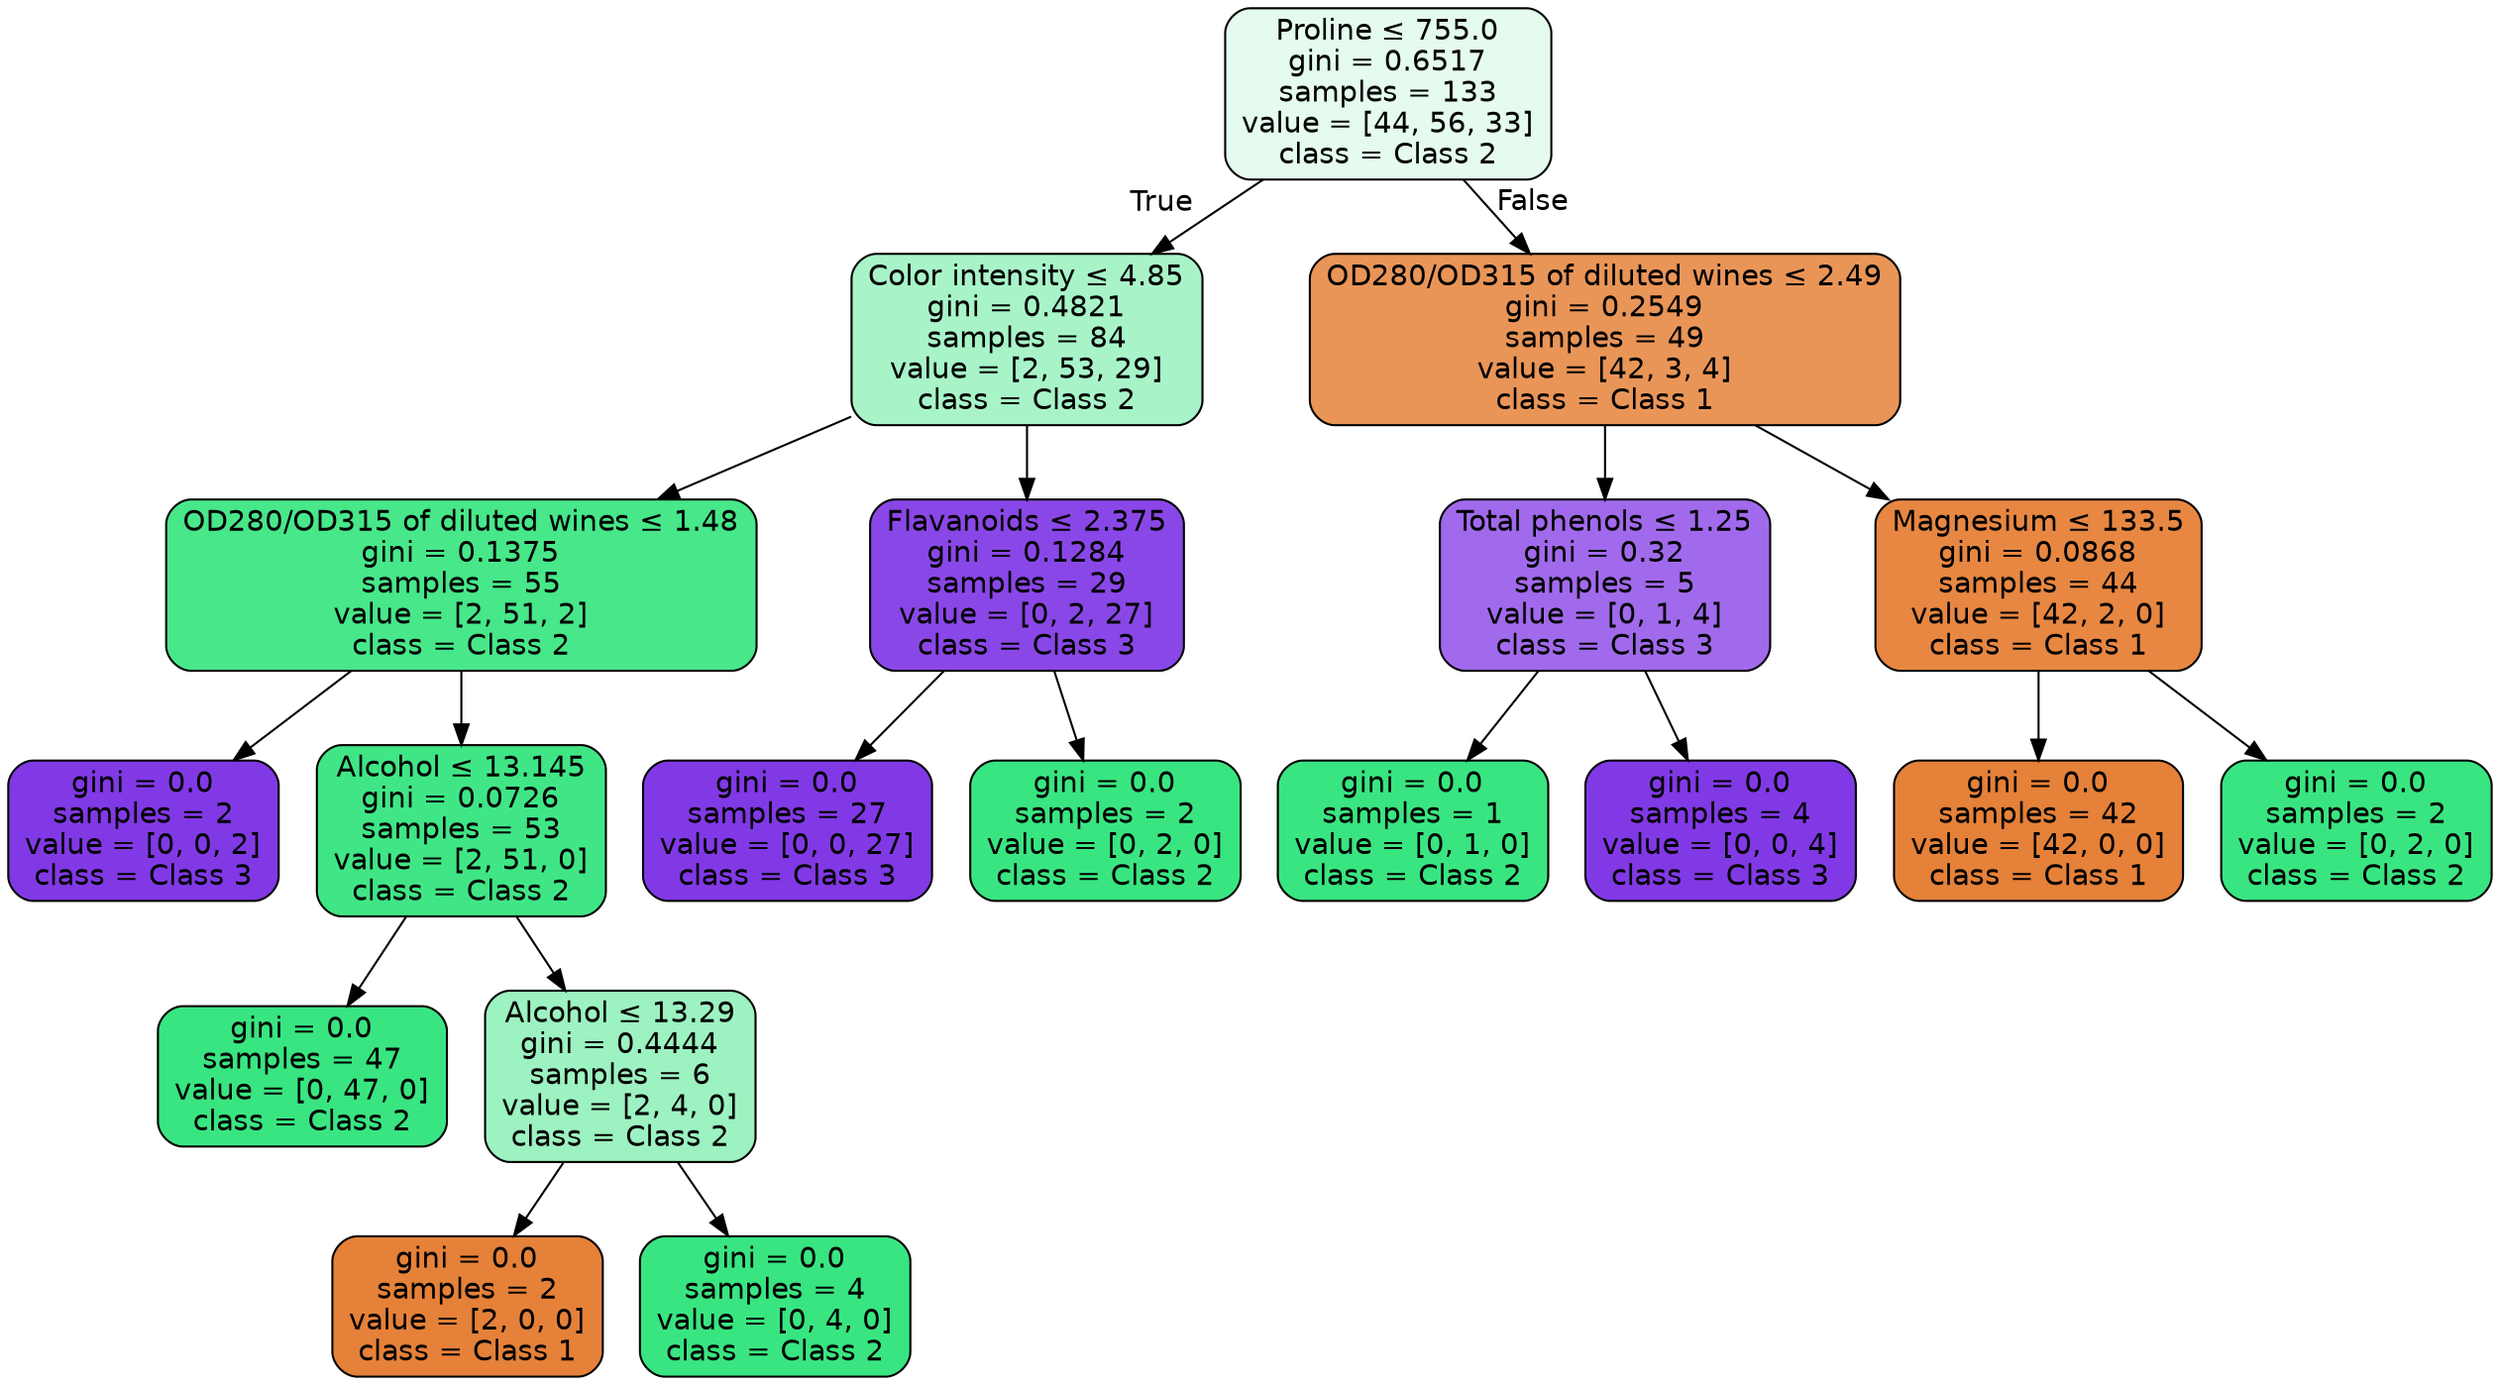 digraph Tree {
node [shape=box, style="filled, rounded", color="black", fontname=helvetica] ;
edge [fontname=helvetica] ;
0 [label=<Proline &le; 755.0<br/>gini = 0.6517<br/>samples = 133<br/>value = [44, 56, 33]<br/>class = Class 2>, fillcolor="#39e58122"] ;
1 [label=<Color intensity &le; 4.85<br/>gini = 0.4821<br/>samples = 84<br/>value = [2, 53, 29]<br/>class = Class 2>, fillcolor="#39e5816f"] ;
0 -> 1 [labeldistance=2.5, labelangle=45, headlabel="True"] ;
2 [label=<OD280/OD315 of diluted wines &le; 1.48<br/>gini = 0.1375<br/>samples = 55<br/>value = [2, 51, 2]<br/>class = Class 2>, fillcolor="#39e581ec"] ;
1 -> 2 ;
3 [label=<gini = 0.0<br/>samples = 2<br/>value = [0, 0, 2]<br/>class = Class 3>, fillcolor="#8139e5ff"] ;
2 -> 3 ;
4 [label=<Alcohol &le; 13.145<br/>gini = 0.0726<br/>samples = 53<br/>value = [2, 51, 0]<br/>class = Class 2>, fillcolor="#39e581f5"] ;
2 -> 4 ;
5 [label=<gini = 0.0<br/>samples = 47<br/>value = [0, 47, 0]<br/>class = Class 2>, fillcolor="#39e581ff"] ;
4 -> 5 ;
6 [label=<Alcohol &le; 13.29<br/>gini = 0.4444<br/>samples = 6<br/>value = [2, 4, 0]<br/>class = Class 2>, fillcolor="#39e5817f"] ;
4 -> 6 ;
7 [label=<gini = 0.0<br/>samples = 2<br/>value = [2, 0, 0]<br/>class = Class 1>, fillcolor="#e58139ff"] ;
6 -> 7 ;
8 [label=<gini = 0.0<br/>samples = 4<br/>value = [0, 4, 0]<br/>class = Class 2>, fillcolor="#39e581ff"] ;
6 -> 8 ;
9 [label=<Flavanoids &le; 2.375<br/>gini = 0.1284<br/>samples = 29<br/>value = [0, 2, 27]<br/>class = Class 3>, fillcolor="#8139e5ec"] ;
1 -> 9 ;
10 [label=<gini = 0.0<br/>samples = 27<br/>value = [0, 0, 27]<br/>class = Class 3>, fillcolor="#8139e5ff"] ;
9 -> 10 ;
11 [label=<gini = 0.0<br/>samples = 2<br/>value = [0, 2, 0]<br/>class = Class 2>, fillcolor="#39e581ff"] ;
9 -> 11 ;
12 [label=<OD280/OD315 of diluted wines &le; 2.49<br/>gini = 0.2549<br/>samples = 49<br/>value = [42, 3, 4]<br/>class = Class 1>, fillcolor="#e58139d7"] ;
0 -> 12 [labeldistance=2.5, labelangle=-45, headlabel="False"] ;
13 [label=<Total phenols &le; 1.25<br/>gini = 0.32<br/>samples = 5<br/>value = [0, 1, 4]<br/>class = Class 3>, fillcolor="#8139e5bf"] ;
12 -> 13 ;
14 [label=<gini = 0.0<br/>samples = 1<br/>value = [0, 1, 0]<br/>class = Class 2>, fillcolor="#39e581ff"] ;
13 -> 14 ;
15 [label=<gini = 0.0<br/>samples = 4<br/>value = [0, 0, 4]<br/>class = Class 3>, fillcolor="#8139e5ff"] ;
13 -> 15 ;
16 [label=<Magnesium &le; 133.5<br/>gini = 0.0868<br/>samples = 44<br/>value = [42, 2, 0]<br/>class = Class 1>, fillcolor="#e58139f3"] ;
12 -> 16 ;
17 [label=<gini = 0.0<br/>samples = 42<br/>value = [42, 0, 0]<br/>class = Class 1>, fillcolor="#e58139ff"] ;
16 -> 17 ;
18 [label=<gini = 0.0<br/>samples = 2<br/>value = [0, 2, 0]<br/>class = Class 2>, fillcolor="#39e581ff"] ;
16 -> 18 ;
}